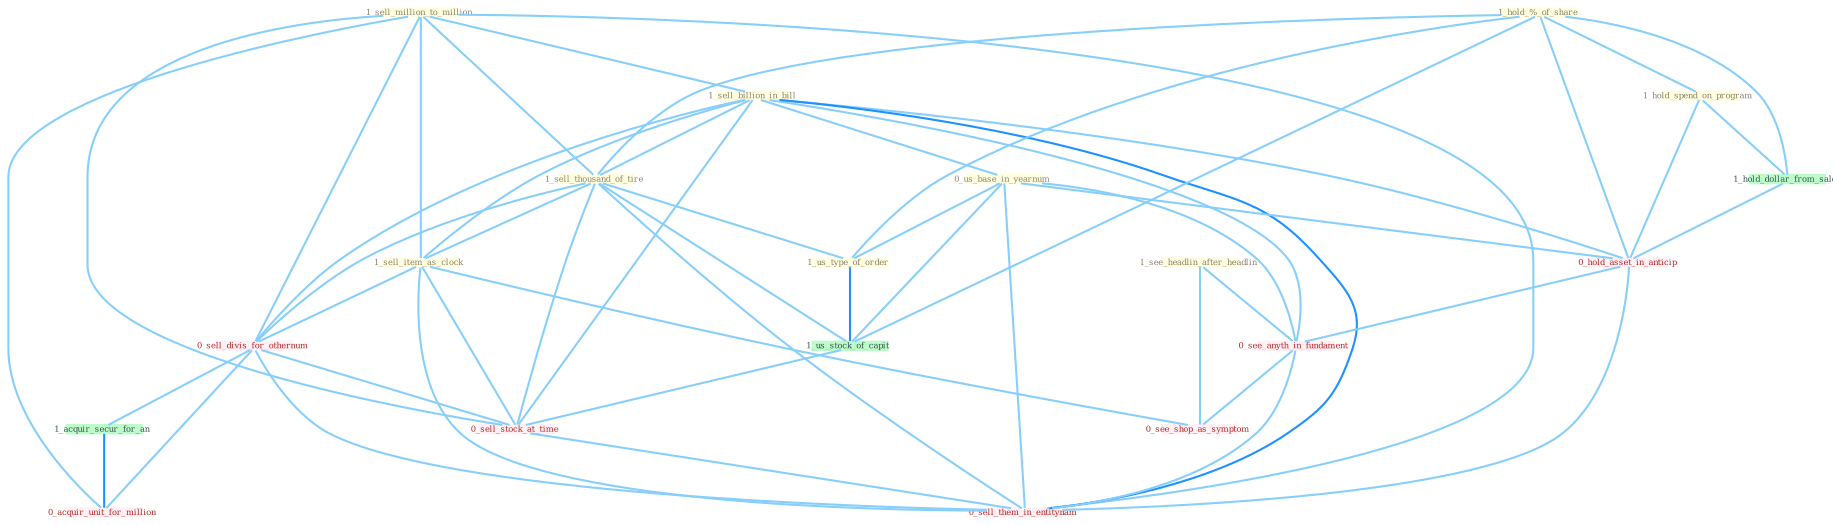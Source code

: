 Graph G{ 
    node
    [shape=polygon,style=filled,width=.5,height=.06,color="#BDFCC9",fixedsize=true,fontsize=4,
    fontcolor="#2f4f4f"];
    {node
    [color="#ffffe0", fontcolor="#8b7d6b"] "1_sell_million_to_million " "1_sell_billion_in_bill " "1_see_headlin_after_headlin " "1_hold_%_of_share " "1_hold_spend_on_program " "1_sell_thousand_of_tire " "0_us_base_in_yearnum " "1_sell_item_as_clock " "1_us_type_of_order "}
{node [color="#fff0f5", fontcolor="#b22222"] "0_sell_divis_for_othernum " "0_hold_asset_in_anticip " "0_sell_stock_at_time " "0_see_anyth_in_fundament " "0_acquir_unit_for_million " "0_see_shop_as_symptom " "0_sell_them_in_entitynam "}
edge [color="#B0E2FF"];

	"1_sell_million_to_million " -- "1_sell_billion_in_bill " [w="1", color="#87cefa" ];
	"1_sell_million_to_million " -- "1_sell_thousand_of_tire " [w="1", color="#87cefa" ];
	"1_sell_million_to_million " -- "1_sell_item_as_clock " [w="1", color="#87cefa" ];
	"1_sell_million_to_million " -- "0_sell_divis_for_othernum " [w="1", color="#87cefa" ];
	"1_sell_million_to_million " -- "0_sell_stock_at_time " [w="1", color="#87cefa" ];
	"1_sell_million_to_million " -- "0_acquir_unit_for_million " [w="1", color="#87cefa" ];
	"1_sell_million_to_million " -- "0_sell_them_in_entitynam " [w="1", color="#87cefa" ];
	"1_sell_billion_in_bill " -- "1_sell_thousand_of_tire " [w="1", color="#87cefa" ];
	"1_sell_billion_in_bill " -- "0_us_base_in_yearnum " [w="1", color="#87cefa" ];
	"1_sell_billion_in_bill " -- "1_sell_item_as_clock " [w="1", color="#87cefa" ];
	"1_sell_billion_in_bill " -- "0_sell_divis_for_othernum " [w="1", color="#87cefa" ];
	"1_sell_billion_in_bill " -- "0_hold_asset_in_anticip " [w="1", color="#87cefa" ];
	"1_sell_billion_in_bill " -- "0_sell_stock_at_time " [w="1", color="#87cefa" ];
	"1_sell_billion_in_bill " -- "0_see_anyth_in_fundament " [w="1", color="#87cefa" ];
	"1_sell_billion_in_bill " -- "0_sell_them_in_entitynam " [w="2", color="#1e90ff" , len=0.8];
	"1_see_headlin_after_headlin " -- "0_see_anyth_in_fundament " [w="1", color="#87cefa" ];
	"1_see_headlin_after_headlin " -- "0_see_shop_as_symptom " [w="1", color="#87cefa" ];
	"1_hold_%_of_share " -- "1_hold_spend_on_program " [w="1", color="#87cefa" ];
	"1_hold_%_of_share " -- "1_sell_thousand_of_tire " [w="1", color="#87cefa" ];
	"1_hold_%_of_share " -- "1_us_type_of_order " [w="1", color="#87cefa" ];
	"1_hold_%_of_share " -- "1_us_stock_of_capit " [w="1", color="#87cefa" ];
	"1_hold_%_of_share " -- "1_hold_dollar_from_sale " [w="1", color="#87cefa" ];
	"1_hold_%_of_share " -- "0_hold_asset_in_anticip " [w="1", color="#87cefa" ];
	"1_hold_spend_on_program " -- "1_hold_dollar_from_sale " [w="1", color="#87cefa" ];
	"1_hold_spend_on_program " -- "0_hold_asset_in_anticip " [w="1", color="#87cefa" ];
	"1_sell_thousand_of_tire " -- "1_sell_item_as_clock " [w="1", color="#87cefa" ];
	"1_sell_thousand_of_tire " -- "1_us_type_of_order " [w="1", color="#87cefa" ];
	"1_sell_thousand_of_tire " -- "0_sell_divis_for_othernum " [w="1", color="#87cefa" ];
	"1_sell_thousand_of_tire " -- "1_us_stock_of_capit " [w="1", color="#87cefa" ];
	"1_sell_thousand_of_tire " -- "0_sell_stock_at_time " [w="1", color="#87cefa" ];
	"1_sell_thousand_of_tire " -- "0_sell_them_in_entitynam " [w="1", color="#87cefa" ];
	"0_us_base_in_yearnum " -- "1_us_type_of_order " [w="1", color="#87cefa" ];
	"0_us_base_in_yearnum " -- "1_us_stock_of_capit " [w="1", color="#87cefa" ];
	"0_us_base_in_yearnum " -- "0_hold_asset_in_anticip " [w="1", color="#87cefa" ];
	"0_us_base_in_yearnum " -- "0_see_anyth_in_fundament " [w="1", color="#87cefa" ];
	"0_us_base_in_yearnum " -- "0_sell_them_in_entitynam " [w="1", color="#87cefa" ];
	"1_sell_item_as_clock " -- "0_sell_divis_for_othernum " [w="1", color="#87cefa" ];
	"1_sell_item_as_clock " -- "0_sell_stock_at_time " [w="1", color="#87cefa" ];
	"1_sell_item_as_clock " -- "0_see_shop_as_symptom " [w="1", color="#87cefa" ];
	"1_sell_item_as_clock " -- "0_sell_them_in_entitynam " [w="1", color="#87cefa" ];
	"1_us_type_of_order " -- "1_us_stock_of_capit " [w="2", color="#1e90ff" , len=0.8];
	"0_sell_divis_for_othernum " -- "1_acquir_secur_for_an " [w="1", color="#87cefa" ];
	"0_sell_divis_for_othernum " -- "0_sell_stock_at_time " [w="1", color="#87cefa" ];
	"0_sell_divis_for_othernum " -- "0_acquir_unit_for_million " [w="1", color="#87cefa" ];
	"0_sell_divis_for_othernum " -- "0_sell_them_in_entitynam " [w="1", color="#87cefa" ];
	"1_acquir_secur_for_an " -- "0_acquir_unit_for_million " [w="2", color="#1e90ff" , len=0.8];
	"1_us_stock_of_capit " -- "0_sell_stock_at_time " [w="1", color="#87cefa" ];
	"1_hold_dollar_from_sale " -- "0_hold_asset_in_anticip " [w="1", color="#87cefa" ];
	"0_hold_asset_in_anticip " -- "0_see_anyth_in_fundament " [w="1", color="#87cefa" ];
	"0_hold_asset_in_anticip " -- "0_sell_them_in_entitynam " [w="1", color="#87cefa" ];
	"0_sell_stock_at_time " -- "0_sell_them_in_entitynam " [w="1", color="#87cefa" ];
	"0_see_anyth_in_fundament " -- "0_see_shop_as_symptom " [w="1", color="#87cefa" ];
	"0_see_anyth_in_fundament " -- "0_sell_them_in_entitynam " [w="1", color="#87cefa" ];
}